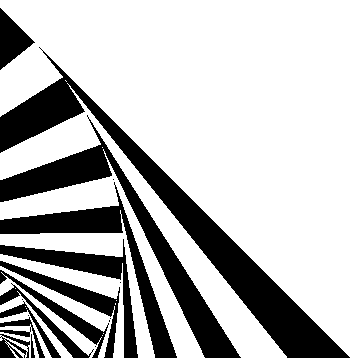 
defaultfont:="ptmr8r";
warningcheck:=0;
beginfig(1)
boolean timetofillbox; timetofillbox := true;
partway := 0.9;
l := .75in; u := 1.75in; n := 4;
theta := 360/n;
z1 = (0,u);
for i := 2 upto n: z[i] = z1 rotated ((i-1)*theta); endfor
forever:
 path p;
 p := z1
 for j := 2 upto n: --z[j] endfor  --cycle;
 if timetofillbox:
  fill p;
  timetofillbox := false;
 else:
  unfill p;
  timetofillbox := true;
 fi
 pair Z[];
 for j := 1 upto n:  Z[j] := partway[z[j-1],z[j]];  endfor
 Z1 := partway[z[n],z1];
 for j := 1 upto n:  x[j] := xpart Z[j]; y[j] := ypart Z[j];  endfor
 if not timetofillbox: l := abs(z1); fi
 exitif l < .05u;
endfor
endfig;
end;

